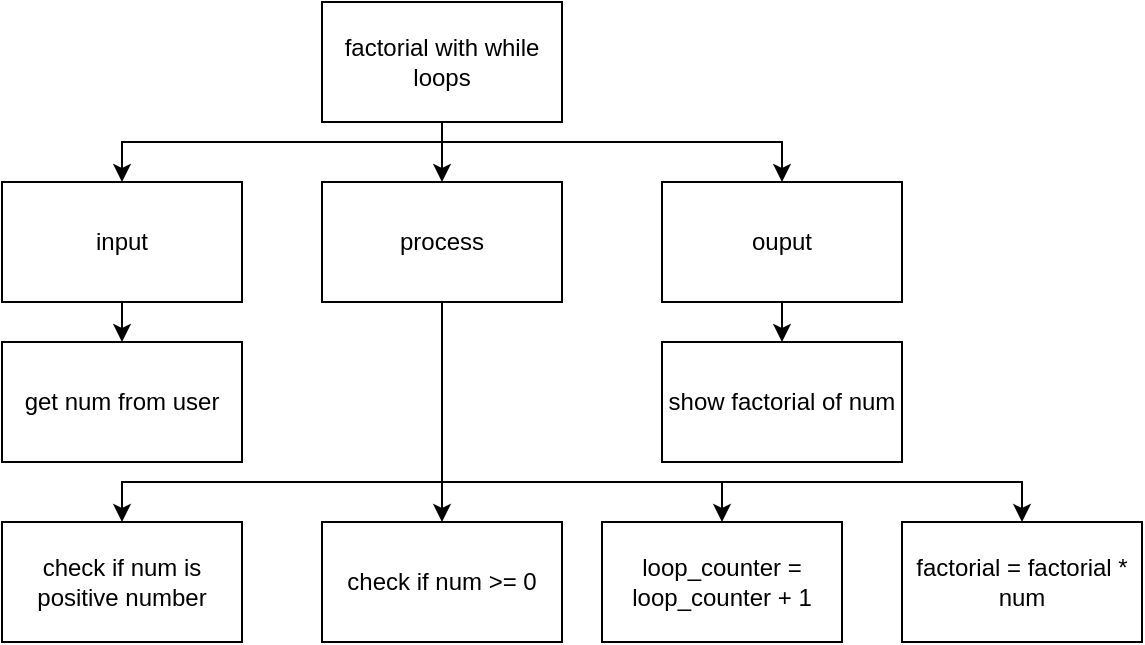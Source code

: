 <mxfile>
    <diagram id="4v47v76_D8injQYrUOOF" name="Page-1">
        <mxGraphModel dx="728" dy="569" grid="1" gridSize="10" guides="1" tooltips="1" connect="1" arrows="1" fold="1" page="1" pageScale="1" pageWidth="827" pageHeight="1169" math="0" shadow="0">
            <root>
                <mxCell id="0"/>
                <mxCell id="1" parent="0"/>
                <mxCell id="12" style="edgeStyle=none;html=1;exitX=0.5;exitY=1;exitDx=0;exitDy=0;" edge="1" parent="1" source="2" target="4">
                    <mxGeometry relative="1" as="geometry"/>
                </mxCell>
                <mxCell id="14" style="edgeStyle=none;html=1;entryX=0.5;entryY=0;entryDx=0;entryDy=0;rounded=0;" edge="1" parent="1" target="5">
                    <mxGeometry relative="1" as="geometry">
                        <mxPoint x="360" y="300" as="sourcePoint"/>
                        <Array as="points">
                            <mxPoint x="200" y="300"/>
                        </Array>
                    </mxGeometry>
                </mxCell>
                <mxCell id="15" style="edgeStyle=none;rounded=0;html=1;entryX=0.5;entryY=0;entryDx=0;entryDy=0;" edge="1" parent="1" target="3">
                    <mxGeometry relative="1" as="geometry">
                        <mxPoint x="360" y="300" as="sourcePoint"/>
                        <Array as="points">
                            <mxPoint x="530" y="300"/>
                        </Array>
                    </mxGeometry>
                </mxCell>
                <mxCell id="2" value="factorial with while loops" style="whiteSpace=wrap;html=1;" vertex="1" parent="1">
                    <mxGeometry x="300" y="230" width="120" height="60" as="geometry"/>
                </mxCell>
                <mxCell id="17" style="edgeStyle=none;rounded=0;html=1;exitX=0.5;exitY=1;exitDx=0;exitDy=0;" edge="1" parent="1" source="3" target="11">
                    <mxGeometry relative="1" as="geometry"/>
                </mxCell>
                <mxCell id="3" value="ouput" style="whiteSpace=wrap;html=1;" vertex="1" parent="1">
                    <mxGeometry x="470" y="320" width="120" height="60" as="geometry"/>
                </mxCell>
                <mxCell id="13" style="edgeStyle=none;html=1;exitX=0.5;exitY=1;exitDx=0;exitDy=0;" edge="1" parent="1" source="4" target="8">
                    <mxGeometry relative="1" as="geometry"/>
                </mxCell>
                <mxCell id="19" style="edgeStyle=none;rounded=0;html=1;entryX=0.5;entryY=0;entryDx=0;entryDy=0;" edge="1" parent="1" target="7">
                    <mxGeometry relative="1" as="geometry">
                        <mxPoint x="360" y="470" as="sourcePoint"/>
                        <Array as="points">
                            <mxPoint x="200" y="470"/>
                        </Array>
                    </mxGeometry>
                </mxCell>
                <mxCell id="20" style="edgeStyle=none;rounded=0;html=1;entryX=0.5;entryY=0;entryDx=0;entryDy=0;" edge="1" parent="1" target="9">
                    <mxGeometry relative="1" as="geometry">
                        <mxPoint x="360" y="470" as="sourcePoint"/>
                        <Array as="points">
                            <mxPoint x="500" y="470"/>
                        </Array>
                    </mxGeometry>
                </mxCell>
                <mxCell id="21" style="edgeStyle=none;rounded=0;html=1;entryX=0.5;entryY=0;entryDx=0;entryDy=0;" edge="1" parent="1" target="10">
                    <mxGeometry relative="1" as="geometry">
                        <mxPoint x="360" y="470" as="sourcePoint"/>
                        <Array as="points">
                            <mxPoint x="650" y="470"/>
                        </Array>
                    </mxGeometry>
                </mxCell>
                <mxCell id="4" value="process" style="whiteSpace=wrap;html=1;" vertex="1" parent="1">
                    <mxGeometry x="300" y="320" width="120" height="60" as="geometry"/>
                </mxCell>
                <mxCell id="16" style="edgeStyle=none;rounded=0;html=1;exitX=0.5;exitY=1;exitDx=0;exitDy=0;" edge="1" parent="1" source="5" target="6">
                    <mxGeometry relative="1" as="geometry"/>
                </mxCell>
                <mxCell id="5" value="input" style="whiteSpace=wrap;html=1;" vertex="1" parent="1">
                    <mxGeometry x="140" y="320" width="120" height="60" as="geometry"/>
                </mxCell>
                <mxCell id="6" value="get num from user" style="whiteSpace=wrap;html=1;" vertex="1" parent="1">
                    <mxGeometry x="140" y="400" width="120" height="60" as="geometry"/>
                </mxCell>
                <mxCell id="7" value="check if num is positive number" style="whiteSpace=wrap;html=1;" vertex="1" parent="1">
                    <mxGeometry x="140" y="490" width="120" height="60" as="geometry"/>
                </mxCell>
                <mxCell id="8" value="check if num &amp;gt;= 0" style="whiteSpace=wrap;html=1;" vertex="1" parent="1">
                    <mxGeometry x="300" y="490" width="120" height="60" as="geometry"/>
                </mxCell>
                <mxCell id="9" value="loop_counter = loop_counter + 1" style="whiteSpace=wrap;html=1;" vertex="1" parent="1">
                    <mxGeometry x="440" y="490" width="120" height="60" as="geometry"/>
                </mxCell>
                <mxCell id="10" value="factorial = factorial * num" style="whiteSpace=wrap;html=1;" vertex="1" parent="1">
                    <mxGeometry x="590" y="490" width="120" height="60" as="geometry"/>
                </mxCell>
                <mxCell id="11" value="show factorial of num" style="whiteSpace=wrap;html=1;" vertex="1" parent="1">
                    <mxGeometry x="470" y="400" width="120" height="60" as="geometry"/>
                </mxCell>
            </root>
        </mxGraphModel>
    </diagram>
</mxfile>